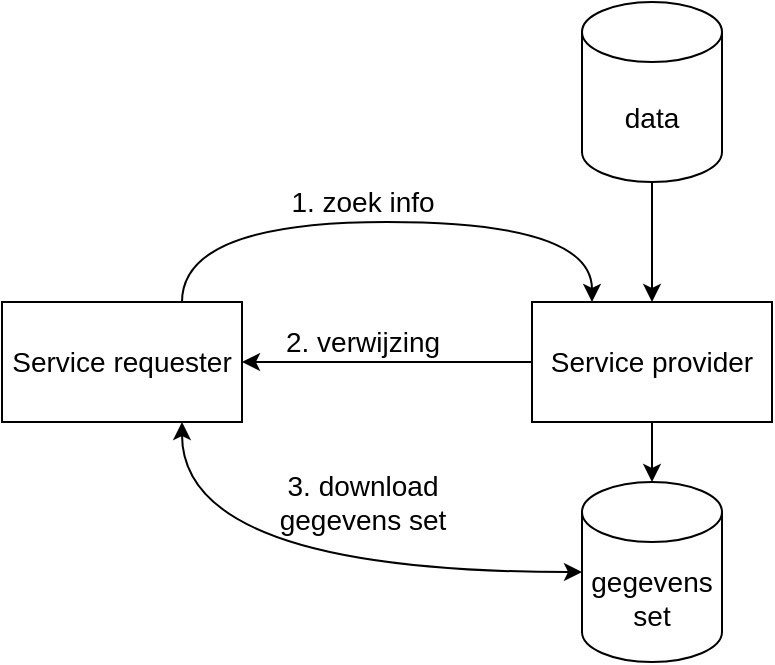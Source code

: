 <mxfile version="21.2.8" type="device" pages="6">
  <diagram name="download" id="Z-_dABJUL8NAkmqb-osV">
    <mxGraphModel dx="1137" dy="1013" grid="1" gridSize="10" guides="1" tooltips="1" connect="1" arrows="1" fold="1" page="1" pageScale="1" pageWidth="1169" pageHeight="827" math="0" shadow="0">
      <root>
        <mxCell id="0" />
        <mxCell id="1" parent="0" />
        <mxCell id="A4QsqPPnz6yDz73bz2pM-5" style="edgeStyle=orthogonalEdgeStyle;rounded=0;orthogonalLoop=1;jettySize=auto;html=1;fontSize=14;" edge="1" parent="1" source="A4QsqPPnz6yDz73bz2pM-1" target="A4QsqPPnz6yDz73bz2pM-2">
          <mxGeometry relative="1" as="geometry" />
        </mxCell>
        <mxCell id="A4QsqPPnz6yDz73bz2pM-1" value="data" style="shape=cylinder3;whiteSpace=wrap;html=1;boundedLbl=1;backgroundOutline=1;size=15;fontSize=14;" vertex="1" parent="1">
          <mxGeometry x="330" y="40" width="70" height="90" as="geometry" />
        </mxCell>
        <mxCell id="A4QsqPPnz6yDz73bz2pM-6" style="edgeStyle=orthogonalEdgeStyle;rounded=0;orthogonalLoop=1;jettySize=auto;html=1;entryX=0.5;entryY=0;entryDx=0;entryDy=0;entryPerimeter=0;fontSize=14;" edge="1" parent="1" source="A4QsqPPnz6yDz73bz2pM-2" target="A4QsqPPnz6yDz73bz2pM-3">
          <mxGeometry relative="1" as="geometry" />
        </mxCell>
        <mxCell id="A4QsqPPnz6yDz73bz2pM-9" style="edgeStyle=orthogonalEdgeStyle;rounded=0;orthogonalLoop=1;jettySize=auto;html=1;entryX=1;entryY=0.5;entryDx=0;entryDy=0;fontSize=14;" edge="1" parent="1" source="A4QsqPPnz6yDz73bz2pM-2" target="A4QsqPPnz6yDz73bz2pM-4">
          <mxGeometry relative="1" as="geometry" />
        </mxCell>
        <mxCell id="A4QsqPPnz6yDz73bz2pM-10" value="2. verwijzing" style="edgeLabel;html=1;align=center;verticalAlign=middle;resizable=0;points=[];fontSize=14;" vertex="1" connectable="0" parent="A4QsqPPnz6yDz73bz2pM-9">
          <mxGeometry x="-0.172" relative="1" as="geometry">
            <mxPoint x="-25" y="-10" as="offset" />
          </mxGeometry>
        </mxCell>
        <mxCell id="A4QsqPPnz6yDz73bz2pM-2" value="Service provider" style="rounded=0;whiteSpace=wrap;html=1;fontSize=14;" vertex="1" parent="1">
          <mxGeometry x="305" y="190" width="120" height="60" as="geometry" />
        </mxCell>
        <mxCell id="A4QsqPPnz6yDz73bz2pM-3" value="gegevens set" style="shape=cylinder3;whiteSpace=wrap;html=1;boundedLbl=1;backgroundOutline=1;size=15;fontSize=14;" vertex="1" parent="1">
          <mxGeometry x="330" y="280" width="70" height="90" as="geometry" />
        </mxCell>
        <mxCell id="A4QsqPPnz6yDz73bz2pM-7" style="edgeStyle=orthogonalEdgeStyle;rounded=0;orthogonalLoop=1;jettySize=auto;html=1;curved=1;entryX=0.25;entryY=0;entryDx=0;entryDy=0;exitX=0.75;exitY=0;exitDx=0;exitDy=0;fontSize=14;" edge="1" parent="1" source="A4QsqPPnz6yDz73bz2pM-4" target="A4QsqPPnz6yDz73bz2pM-2">
          <mxGeometry relative="1" as="geometry">
            <Array as="points">
              <mxPoint x="130" y="150" />
              <mxPoint x="335" y="150" />
            </Array>
          </mxGeometry>
        </mxCell>
        <mxCell id="A4QsqPPnz6yDz73bz2pM-8" value="1. zoek info" style="edgeLabel;html=1;align=center;verticalAlign=middle;resizable=0;points=[];fontSize=14;" vertex="1" connectable="0" parent="A4QsqPPnz6yDz73bz2pM-7">
          <mxGeometry x="0.06" y="-1" relative="1" as="geometry">
            <mxPoint x="-21" y="-11" as="offset" />
          </mxGeometry>
        </mxCell>
        <mxCell id="A4QsqPPnz6yDz73bz2pM-11" style="edgeStyle=orthogonalEdgeStyle;rounded=0;orthogonalLoop=1;jettySize=auto;html=1;entryX=0;entryY=0.5;entryDx=0;entryDy=0;entryPerimeter=0;curved=1;exitX=0.75;exitY=1;exitDx=0;exitDy=0;startArrow=classic;startFill=1;fontSize=14;" edge="1" parent="1" source="A4QsqPPnz6yDz73bz2pM-4" target="A4QsqPPnz6yDz73bz2pM-3">
          <mxGeometry relative="1" as="geometry" />
        </mxCell>
        <mxCell id="A4QsqPPnz6yDz73bz2pM-12" value="3. download &lt;br style=&quot;font-size: 14px;&quot;&gt;gegevens set" style="edgeLabel;html=1;align=center;verticalAlign=middle;resizable=0;points=[];fontSize=14;" vertex="1" connectable="0" parent="A4QsqPPnz6yDz73bz2pM-11">
          <mxGeometry x="0.082" y="23" relative="1" as="geometry">
            <mxPoint x="16" y="-12" as="offset" />
          </mxGeometry>
        </mxCell>
        <mxCell id="A4QsqPPnz6yDz73bz2pM-4" value="Service requester" style="rounded=0;whiteSpace=wrap;html=1;fontSize=14;" vertex="1" parent="1">
          <mxGeometry x="40" y="190" width="120" height="60" as="geometry" />
        </mxCell>
      </root>
    </mxGraphModel>
  </diagram>
  <diagram name="selectie" id="OVdP4wvmUusUWkIdBNBP">
    <mxGraphModel dx="1137" dy="1013" grid="1" gridSize="10" guides="1" tooltips="1" connect="1" arrows="1" fold="1" page="1" pageScale="1" pageWidth="1169" pageHeight="827" math="0" shadow="0">
      <root>
        <mxCell id="Gwn1xo545kDhVpDtuOZt-0" />
        <mxCell id="Gwn1xo545kDhVpDtuOZt-1" parent="Gwn1xo545kDhVpDtuOZt-0" />
        <mxCell id="Gwn1xo545kDhVpDtuOZt-2" style="edgeStyle=orthogonalEdgeStyle;rounded=0;orthogonalLoop=1;jettySize=auto;html=1;fontSize=14;" edge="1" parent="Gwn1xo545kDhVpDtuOZt-1" source="Gwn1xo545kDhVpDtuOZt-3" target="Gwn1xo545kDhVpDtuOZt-7">
          <mxGeometry relative="1" as="geometry" />
        </mxCell>
        <mxCell id="_XP2ei2H3r8h6kFyBQWI-0" style="edgeStyle=orthogonalEdgeStyle;rounded=0;orthogonalLoop=1;jettySize=auto;html=1;entryX=1;entryY=0.5;entryDx=0;entryDy=0;entryPerimeter=0;exitX=1;exitY=0.5;exitDx=0;exitDy=0;curved=1;fontSize=14;" edge="1" parent="Gwn1xo545kDhVpDtuOZt-1" source="Gwn1xo545kDhVpDtuOZt-7" target="Gwn1xo545kDhVpDtuOZt-8">
          <mxGeometry relative="1" as="geometry">
            <Array as="points">
              <mxPoint x="450" y="220" />
              <mxPoint x="450" y="325" />
            </Array>
          </mxGeometry>
        </mxCell>
        <mxCell id="_XP2ei2H3r8h6kFyBQWI-1" value="2. aanmaken &lt;br style=&quot;font-size: 14px;&quot;&gt;gegevens selectie" style="edgeLabel;html=1;align=left;verticalAlign=middle;resizable=0;points=[];fontSize=14;" vertex="1" connectable="0" parent="_XP2ei2H3r8h6kFyBQWI-0">
          <mxGeometry x="-0.123" y="2" relative="1" as="geometry">
            <mxPoint x="8" y="-54" as="offset" />
          </mxGeometry>
        </mxCell>
        <mxCell id="Gwn1xo545kDhVpDtuOZt-3" value="data" style="shape=cylinder3;whiteSpace=wrap;html=1;boundedLbl=1;backgroundOutline=1;size=15;fontSize=14;" vertex="1" parent="Gwn1xo545kDhVpDtuOZt-1">
          <mxGeometry x="330" y="40" width="70" height="90" as="geometry" />
        </mxCell>
        <mxCell id="Gwn1xo545kDhVpDtuOZt-5" style="edgeStyle=orthogonalEdgeStyle;rounded=0;orthogonalLoop=1;jettySize=auto;html=1;entryX=1;entryY=0.5;entryDx=0;entryDy=0;fontSize=14;" edge="1" parent="Gwn1xo545kDhVpDtuOZt-1" source="Gwn1xo545kDhVpDtuOZt-7" target="Gwn1xo545kDhVpDtuOZt-13">
          <mxGeometry relative="1" as="geometry" />
        </mxCell>
        <mxCell id="Gwn1xo545kDhVpDtuOZt-6" value="3. selectie gereed &lt;br style=&quot;font-size: 14px;&quot;&gt;melding" style="edgeLabel;html=1;align=left;verticalAlign=middle;resizable=0;points=[];fontSize=14;" vertex="1" connectable="0" parent="Gwn1xo545kDhVpDtuOZt-5">
          <mxGeometry x="-0.172" relative="1" as="geometry">
            <mxPoint x="-55" y="20" as="offset" />
          </mxGeometry>
        </mxCell>
        <mxCell id="Gwn1xo545kDhVpDtuOZt-7" value="Service provider" style="rounded=0;whiteSpace=wrap;html=1;fontSize=14;" vertex="1" parent="Gwn1xo545kDhVpDtuOZt-1">
          <mxGeometry x="305" y="190" width="120" height="60" as="geometry" />
        </mxCell>
        <mxCell id="Gwn1xo545kDhVpDtuOZt-8" value="gegevens set" style="shape=cylinder3;whiteSpace=wrap;html=1;boundedLbl=1;backgroundOutline=1;size=15;fontSize=14;" vertex="1" parent="Gwn1xo545kDhVpDtuOZt-1">
          <mxGeometry x="330" y="280" width="70" height="90" as="geometry" />
        </mxCell>
        <mxCell id="Gwn1xo545kDhVpDtuOZt-9" style="edgeStyle=orthogonalEdgeStyle;rounded=0;orthogonalLoop=1;jettySize=auto;html=1;curved=1;entryX=0.25;entryY=0;entryDx=0;entryDy=0;exitX=0.75;exitY=0;exitDx=0;exitDy=0;fontSize=14;" edge="1" parent="Gwn1xo545kDhVpDtuOZt-1" source="Gwn1xo545kDhVpDtuOZt-13" target="Gwn1xo545kDhVpDtuOZt-7">
          <mxGeometry relative="1" as="geometry">
            <Array as="points">
              <mxPoint x="130" y="150" />
              <mxPoint x="335" y="150" />
            </Array>
          </mxGeometry>
        </mxCell>
        <mxCell id="Gwn1xo545kDhVpDtuOZt-10" value="1. selectie vraag" style="edgeLabel;html=1;align=center;verticalAlign=middle;resizable=0;points=[];fontSize=14;" vertex="1" connectable="0" parent="Gwn1xo545kDhVpDtuOZt-9">
          <mxGeometry x="0.06" y="-1" relative="1" as="geometry">
            <mxPoint x="-21" y="-11" as="offset" />
          </mxGeometry>
        </mxCell>
        <mxCell id="Gwn1xo545kDhVpDtuOZt-11" style="edgeStyle=orthogonalEdgeStyle;rounded=0;orthogonalLoop=1;jettySize=auto;html=1;entryX=0;entryY=0.5;entryDx=0;entryDy=0;entryPerimeter=0;curved=1;exitX=0.75;exitY=1;exitDx=0;exitDy=0;startArrow=classic;startFill=1;fontSize=14;" edge="1" parent="Gwn1xo545kDhVpDtuOZt-1" source="Gwn1xo545kDhVpDtuOZt-13" target="Gwn1xo545kDhVpDtuOZt-8">
          <mxGeometry relative="1" as="geometry" />
        </mxCell>
        <mxCell id="Gwn1xo545kDhVpDtuOZt-12" value="4. download &lt;br style=&quot;font-size: 14px;&quot;&gt;gegevens set" style="edgeLabel;html=1;align=center;verticalAlign=middle;resizable=0;points=[];fontSize=14;" vertex="1" connectable="0" parent="Gwn1xo545kDhVpDtuOZt-11">
          <mxGeometry x="0.082" y="23" relative="1" as="geometry">
            <mxPoint x="16" y="-12" as="offset" />
          </mxGeometry>
        </mxCell>
        <mxCell id="Gwn1xo545kDhVpDtuOZt-13" value="Service requester" style="rounded=0;whiteSpace=wrap;html=1;fontSize=14;" vertex="1" parent="Gwn1xo545kDhVpDtuOZt-1">
          <mxGeometry x="40" y="190" width="120" height="60" as="geometry" />
        </mxCell>
      </root>
    </mxGraphModel>
  </diagram>
  <diagram name="verzending" id="nxhm6Fe6reJ3J-ONo4Vl">
    <mxGraphModel dx="1137" dy="1013" grid="1" gridSize="10" guides="1" tooltips="1" connect="1" arrows="1" fold="1" page="1" pageScale="1" pageWidth="1169" pageHeight="827" math="0" shadow="0">
      <root>
        <mxCell id="jgBlxXqFwvLyoj-wl62f-0" />
        <mxCell id="jgBlxXqFwvLyoj-wl62f-1" parent="jgBlxXqFwvLyoj-wl62f-0" />
        <mxCell id="jgBlxXqFwvLyoj-wl62f-2" style="edgeStyle=orthogonalEdgeStyle;rounded=0;orthogonalLoop=1;jettySize=auto;html=1;entryX=1;entryY=0.25;entryDx=0;entryDy=0;fontSize=14;" edge="1" parent="jgBlxXqFwvLyoj-wl62f-1" source="jgBlxXqFwvLyoj-wl62f-5" target="jgBlxXqFwvLyoj-wl62f-9">
          <mxGeometry relative="1" as="geometry" />
        </mxCell>
        <mxCell id="jgBlxXqFwvLyoj-wl62f-3" style="edgeStyle=orthogonalEdgeStyle;rounded=0;orthogonalLoop=1;jettySize=auto;html=1;entryX=1;entryY=0.5;entryDx=0;entryDy=0;entryPerimeter=0;exitX=1;exitY=0.75;exitDx=0;exitDy=0;curved=1;fontSize=14;" edge="1" parent="jgBlxXqFwvLyoj-wl62f-1" source="jgBlxXqFwvLyoj-wl62f-9" target="jgBlxXqFwvLyoj-wl62f-10">
          <mxGeometry relative="1" as="geometry">
            <Array as="points">
              <mxPoint x="450" y="235" />
              <mxPoint x="450" y="325" />
            </Array>
          </mxGeometry>
        </mxCell>
        <mxCell id="jgBlxXqFwvLyoj-wl62f-4" value="2. optioneel: aanmaken &lt;br style=&quot;font-size: 14px;&quot;&gt;gegevens selectie" style="edgeLabel;html=1;align=left;verticalAlign=middle;resizable=0;points=[];fontSize=14;" vertex="1" connectable="0" parent="jgBlxXqFwvLyoj-wl62f-3">
          <mxGeometry x="-0.123" y="2" relative="1" as="geometry">
            <mxPoint x="8" y="26" as="offset" />
          </mxGeometry>
        </mxCell>
        <mxCell id="jgBlxXqFwvLyoj-wl62f-5" value="data" style="shape=cylinder3;whiteSpace=wrap;html=1;boundedLbl=1;backgroundOutline=1;size=15;fontSize=14;" vertex="1" parent="jgBlxXqFwvLyoj-wl62f-1">
          <mxGeometry x="490" y="160" width="70" height="90" as="geometry" />
        </mxCell>
        <mxCell id="jgBlxXqFwvLyoj-wl62f-7" style="edgeStyle=orthogonalEdgeStyle;rounded=0;orthogonalLoop=1;jettySize=auto;html=1;entryX=1;entryY=0.5;entryDx=0;entryDy=0;fontSize=14;" edge="1" parent="jgBlxXqFwvLyoj-wl62f-1" source="jgBlxXqFwvLyoj-wl62f-9" target="jgBlxXqFwvLyoj-wl62f-15">
          <mxGeometry relative="1" as="geometry" />
        </mxCell>
        <mxCell id="jgBlxXqFwvLyoj-wl62f-8" value="3. ophaal verzoek" style="edgeLabel;html=1;align=left;verticalAlign=middle;resizable=0;points=[];fontSize=14;" vertex="1" connectable="0" parent="jgBlxXqFwvLyoj-wl62f-7">
          <mxGeometry x="-0.172" relative="1" as="geometry">
            <mxPoint x="-65" y="20" as="offset" />
          </mxGeometry>
        </mxCell>
        <mxCell id="VLTKy995vfWbQP6xAhIy-0" style="edgeStyle=orthogonalEdgeStyle;rounded=0;orthogonalLoop=1;jettySize=auto;html=1;entryX=0.5;entryY=0;entryDx=0;entryDy=0;entryPerimeter=0;fontSize=14;" edge="1" parent="jgBlxXqFwvLyoj-wl62f-1" source="jgBlxXqFwvLyoj-wl62f-9" target="jgBlxXqFwvLyoj-wl62f-10">
          <mxGeometry relative="1" as="geometry" />
        </mxCell>
        <mxCell id="jgBlxXqFwvLyoj-wl62f-9" value="Service provider" style="rounded=0;whiteSpace=wrap;html=1;fontSize=14;" vertex="1" parent="jgBlxXqFwvLyoj-wl62f-1">
          <mxGeometry x="305" y="190" width="120" height="60" as="geometry" />
        </mxCell>
        <mxCell id="jgBlxXqFwvLyoj-wl62f-10" value="gegevens set" style="shape=cylinder3;whiteSpace=wrap;html=1;boundedLbl=1;backgroundOutline=1;size=15;fontSize=14;" vertex="1" parent="jgBlxXqFwvLyoj-wl62f-1">
          <mxGeometry x="330" y="280" width="70" height="90" as="geometry" />
        </mxCell>
        <mxCell id="jgBlxXqFwvLyoj-wl62f-11" style="rounded=0;orthogonalLoop=1;jettySize=auto;html=1;entryX=0.5;entryY=0;entryDx=0;entryDy=0;fontSize=14;" edge="1" parent="jgBlxXqFwvLyoj-wl62f-1" target="jgBlxXqFwvLyoj-wl62f-9">
          <mxGeometry relative="1" as="geometry">
            <mxPoint x="365" y="110" as="sourcePoint" />
          </mxGeometry>
        </mxCell>
        <mxCell id="jgBlxXqFwvLyoj-wl62f-12" value="1. trigger (bijv. mutatie)" style="edgeLabel;html=1;align=center;verticalAlign=middle;resizable=0;points=[];fontSize=14;" vertex="1" connectable="0" parent="jgBlxXqFwvLyoj-wl62f-11">
          <mxGeometry x="0.06" y="-1" relative="1" as="geometry">
            <mxPoint x="1" y="-44" as="offset" />
          </mxGeometry>
        </mxCell>
        <mxCell id="jgBlxXqFwvLyoj-wl62f-13" style="edgeStyle=orthogonalEdgeStyle;rounded=0;orthogonalLoop=1;jettySize=auto;html=1;entryX=0;entryY=0.5;entryDx=0;entryDy=0;entryPerimeter=0;curved=1;exitX=0.75;exitY=1;exitDx=0;exitDy=0;startArrow=classic;startFill=1;fontSize=14;" edge="1" parent="jgBlxXqFwvLyoj-wl62f-1" source="jgBlxXqFwvLyoj-wl62f-15" target="jgBlxXqFwvLyoj-wl62f-10">
          <mxGeometry relative="1" as="geometry" />
        </mxCell>
        <mxCell id="jgBlxXqFwvLyoj-wl62f-14" value="4. download &lt;br style=&quot;font-size: 14px;&quot;&gt;gegevens set" style="edgeLabel;html=1;align=center;verticalAlign=middle;resizable=0;points=[];fontSize=14;" vertex="1" connectable="0" parent="jgBlxXqFwvLyoj-wl62f-13">
          <mxGeometry x="0.082" y="23" relative="1" as="geometry">
            <mxPoint x="16" y="-12" as="offset" />
          </mxGeometry>
        </mxCell>
        <mxCell id="jgBlxXqFwvLyoj-wl62f-15" value="Service requester" style="rounded=0;whiteSpace=wrap;html=1;fontSize=14;" vertex="1" parent="jgBlxXqFwvLyoj-wl62f-1">
          <mxGeometry x="40" y="190" width="120" height="60" as="geometry" />
        </mxCell>
      </root>
    </mxGraphModel>
  </diagram>
  <diagram name="push" id="U2jDyVEFtA_FceZTZawY">
    <mxGraphModel dx="1137" dy="1013" grid="1" gridSize="10" guides="1" tooltips="1" connect="1" arrows="1" fold="1" page="1" pageScale="1" pageWidth="1169" pageHeight="827" math="0" shadow="0">
      <root>
        <mxCell id="l-pGDfQfC8d4BdhOn_7g-0" />
        <mxCell id="l-pGDfQfC8d4BdhOn_7g-1" parent="l-pGDfQfC8d4BdhOn_7g-0" />
        <mxCell id="l-pGDfQfC8d4BdhOn_7g-6" style="edgeStyle=orthogonalEdgeStyle;rounded=0;orthogonalLoop=1;jettySize=auto;html=1;entryX=1;entryY=0.25;entryDx=0;entryDy=0;fontSize=14;startArrow=classic;startFill=1;endArrow=none;endFill=0;exitX=0;exitY=0.25;exitDx=0;exitDy=0;" edge="1" parent="l-pGDfQfC8d4BdhOn_7g-1">
          <mxGeometry relative="1" as="geometry">
            <mxPoint x="305" y="204.5" as="sourcePoint" />
            <mxPoint x="160" y="204.5" as="targetPoint" />
          </mxGeometry>
        </mxCell>
        <mxCell id="l-pGDfQfC8d4BdhOn_7g-7" value="1. upload verzoek" style="edgeLabel;html=1;align=left;verticalAlign=middle;resizable=0;points=[];fontSize=14;" vertex="1" connectable="0" parent="l-pGDfQfC8d4BdhOn_7g-6">
          <mxGeometry x="-0.172" relative="1" as="geometry">
            <mxPoint x="-75" y="-14" as="offset" />
          </mxGeometry>
        </mxCell>
        <mxCell id="l-pGDfQfC8d4BdhOn_7g-8" style="edgeStyle=orthogonalEdgeStyle;rounded=0;orthogonalLoop=1;jettySize=auto;html=1;entryX=0.5;entryY=0;entryDx=0;entryDy=0;entryPerimeter=0;fontSize=14;startArrow=classic;startFill=1;" edge="1" parent="l-pGDfQfC8d4BdhOn_7g-1" source="l-pGDfQfC8d4BdhOn_7g-9" target="l-pGDfQfC8d4BdhOn_7g-10">
          <mxGeometry relative="1" as="geometry" />
        </mxCell>
        <mxCell id="XCGsl7krII9zLm7Z0KTb-1" style="edgeStyle=orthogonalEdgeStyle;rounded=0;orthogonalLoop=1;jettySize=auto;html=1;entryX=1;entryY=0.75;entryDx=0;entryDy=0;exitX=0;exitY=0.75;exitDx=0;exitDy=0;" edge="1" parent="l-pGDfQfC8d4BdhOn_7g-1" source="l-pGDfQfC8d4BdhOn_7g-9" target="l-pGDfQfC8d4BdhOn_7g-15">
          <mxGeometry relative="1" as="geometry" />
        </mxCell>
        <mxCell id="XCGsl7krII9zLm7Z0KTb-2" value="2. upload response" style="edgeLabel;html=1;align=left;verticalAlign=middle;resizable=0;points=[];fontSize=14;" vertex="1" connectable="0" parent="XCGsl7krII9zLm7Z0KTb-1">
          <mxGeometry x="-0.269" y="1" relative="1" as="geometry">
            <mxPoint x="-82" y="14" as="offset" />
          </mxGeometry>
        </mxCell>
        <mxCell id="l-pGDfQfC8d4BdhOn_7g-9" value="Service provider" style="rounded=0;whiteSpace=wrap;html=1;fontSize=14;" vertex="1" parent="l-pGDfQfC8d4BdhOn_7g-1">
          <mxGeometry x="305" y="190" width="120" height="60" as="geometry" />
        </mxCell>
        <mxCell id="l-pGDfQfC8d4BdhOn_7g-10" value="gegevens set" style="shape=cylinder3;whiteSpace=wrap;html=1;boundedLbl=1;backgroundOutline=1;size=15;fontSize=14;" vertex="1" parent="l-pGDfQfC8d4BdhOn_7g-1">
          <mxGeometry x="330" y="280" width="70" height="90" as="geometry" />
        </mxCell>
        <mxCell id="l-pGDfQfC8d4BdhOn_7g-13" style="edgeStyle=orthogonalEdgeStyle;rounded=0;orthogonalLoop=1;jettySize=auto;html=1;entryX=0;entryY=0.5;entryDx=0;entryDy=0;entryPerimeter=0;curved=1;exitX=0.75;exitY=1;exitDx=0;exitDy=0;startArrow=none;startFill=0;fontSize=14;" edge="1" parent="l-pGDfQfC8d4BdhOn_7g-1" source="l-pGDfQfC8d4BdhOn_7g-15" target="l-pGDfQfC8d4BdhOn_7g-10">
          <mxGeometry relative="1" as="geometry" />
        </mxCell>
        <mxCell id="l-pGDfQfC8d4BdhOn_7g-14" value="3. upload&lt;br style=&quot;font-size: 14px;&quot;&gt;gegevens set" style="edgeLabel;html=1;align=left;verticalAlign=middle;resizable=0;points=[];fontSize=14;" vertex="1" connectable="0" parent="l-pGDfQfC8d4BdhOn_7g-13">
          <mxGeometry x="0.082" y="23" relative="1" as="geometry">
            <mxPoint x="-34" y="48" as="offset" />
          </mxGeometry>
        </mxCell>
        <mxCell id="l-pGDfQfC8d4BdhOn_7g-15" value="Service requester" style="rounded=0;whiteSpace=wrap;html=1;fontSize=14;" vertex="1" parent="l-pGDfQfC8d4BdhOn_7g-1">
          <mxGeometry x="40" y="190" width="120" height="60" as="geometry" />
        </mxCell>
      </root>
    </mxGraphModel>
  </diagram>
  <diagram name="upload" id="g4tp1zzCjbiYsRb6_PHb">
    <mxGraphModel dx="1137" dy="1013" grid="1" gridSize="10" guides="1" tooltips="1" connect="1" arrows="1" fold="1" page="1" pageScale="1" pageWidth="1169" pageHeight="827" math="0" shadow="0">
      <root>
        <mxCell id="RqpPK9vga3Em2CIkrsJv-0" />
        <mxCell id="RqpPK9vga3Em2CIkrsJv-1" parent="RqpPK9vga3Em2CIkrsJv-0" />
        <mxCell id="RqpPK9vga3Em2CIkrsJv-5" value="data" style="shape=cylinder3;whiteSpace=wrap;html=1;boundedLbl=1;backgroundOutline=1;size=15;fontSize=14;" vertex="1" parent="RqpPK9vga3Em2CIkrsJv-1">
          <mxGeometry x="20" y="220" width="70" height="90" as="geometry" />
        </mxCell>
        <mxCell id="RqpPK9vga3Em2CIkrsJv-8" style="edgeStyle=orthogonalEdgeStyle;rounded=0;orthogonalLoop=1;jettySize=auto;html=1;entryX=0.5;entryY=0;entryDx=0;entryDy=0;entryPerimeter=0;startArrow=classic;startFill=1;fontSize=14;" edge="1" parent="RqpPK9vga3Em2CIkrsJv-1" source="RqpPK9vga3Em2CIkrsJv-9" target="RqpPK9vga3Em2CIkrsJv-10">
          <mxGeometry relative="1" as="geometry" />
        </mxCell>
        <mxCell id="WQtkhl9JG8UinoQdnNnD-0" style="edgeStyle=orthogonalEdgeStyle;rounded=0;orthogonalLoop=1;jettySize=auto;html=1;entryX=0.5;entryY=0;entryDx=0;entryDy=0;fontSize=14;" edge="1" parent="RqpPK9vga3Em2CIkrsJv-1" target="RqpPK9vga3Em2CIkrsJv-15">
          <mxGeometry relative="1" as="geometry">
            <mxPoint x="160" y="60" as="sourcePoint" />
          </mxGeometry>
        </mxCell>
        <mxCell id="WQtkhl9JG8UinoQdnNnD-1" value="&lt;font style=&quot;font-size: 14px;&quot;&gt;1. trigger (upload aangifte)&lt;/font&gt;" style="edgeLabel;html=1;align=left;verticalAlign=middle;resizable=0;points=[];fontSize=14;" vertex="1" connectable="0" parent="WQtkhl9JG8UinoQdnNnD-0">
          <mxGeometry x="-0.774" relative="1" as="geometry">
            <mxPoint x="-60" y="-9" as="offset" />
          </mxGeometry>
        </mxCell>
        <mxCell id="RqpPK9vga3Em2CIkrsJv-9" value="Service provider&lt;br&gt;bijv. Digipoort" style="rounded=0;whiteSpace=wrap;html=1;fontSize=14;" vertex="1" parent="RqpPK9vga3Em2CIkrsJv-1">
          <mxGeometry x="365" y="140" width="120" height="60" as="geometry" />
        </mxCell>
        <mxCell id="RqpPK9vga3Em2CIkrsJv-10" value="gegevens set" style="shape=cylinder3;whiteSpace=wrap;html=1;boundedLbl=1;backgroundOutline=1;size=15;fontSize=14;" vertex="1" parent="RqpPK9vga3Em2CIkrsJv-1">
          <mxGeometry x="390" y="230" width="70" height="90" as="geometry" />
        </mxCell>
        <mxCell id="RqpPK9vga3Em2CIkrsJv-13" style="edgeStyle=orthogonalEdgeStyle;rounded=0;orthogonalLoop=1;jettySize=auto;html=1;entryX=0;entryY=0.5;entryDx=0;entryDy=0;entryPerimeter=0;curved=1;exitX=0.75;exitY=1;exitDx=0;exitDy=0;startArrow=classic;startFill=1;fontSize=14;" edge="1" parent="RqpPK9vga3Em2CIkrsJv-1" source="RqpPK9vga3Em2CIkrsJv-15" target="RqpPK9vga3Em2CIkrsJv-10">
          <mxGeometry relative="1" as="geometry" />
        </mxCell>
        <mxCell id="RqpPK9vga3Em2CIkrsJv-14" value="4. upload&lt;br style=&quot;font-size: 14px;&quot;&gt;gegevens set" style="edgeLabel;html=1;align=left;verticalAlign=middle;resizable=0;points=[];fontSize=14;" vertex="1" connectable="0" parent="RqpPK9vga3Em2CIkrsJv-13">
          <mxGeometry x="0.082" y="23" relative="1" as="geometry">
            <mxPoint x="26" y="58" as="offset" />
          </mxGeometry>
        </mxCell>
        <mxCell id="LAqHIGLMHKrJaKG1Ykft-2" style="edgeStyle=orthogonalEdgeStyle;rounded=0;orthogonalLoop=1;jettySize=auto;html=1;entryX=0;entryY=0.25;entryDx=0;entryDy=0;exitX=1;exitY=0.25;exitDx=0;exitDy=0;fontSize=14;" edge="1" parent="RqpPK9vga3Em2CIkrsJv-1" source="RqpPK9vga3Em2CIkrsJv-15" target="RqpPK9vga3Em2CIkrsJv-9">
          <mxGeometry relative="1" as="geometry" />
        </mxCell>
        <mxCell id="LAqHIGLMHKrJaKG1Ykft-3" value="3. POST gegevens &lt;br style=&quot;font-size: 14px;&quot;&gt;set metadata&amp;nbsp;" style="edgeLabel;html=1;align=left;verticalAlign=middle;resizable=0;points=[];fontSize=14;" vertex="1" connectable="0" parent="LAqHIGLMHKrJaKG1Ykft-2">
          <mxGeometry x="0.112" y="3" relative="1" as="geometry">
            <mxPoint x="-71" y="-22" as="offset" />
          </mxGeometry>
        </mxCell>
        <mxCell id="Ay6JCnRmYRjJxbUvO7Lz-0" style="edgeStyle=orthogonalEdgeStyle;rounded=0;orthogonalLoop=1;jettySize=auto;html=1;exitX=1;exitY=0.75;exitDx=0;exitDy=0;entryX=0;entryY=0.75;entryDx=0;entryDy=0;fontSize=14;" edge="1" parent="RqpPK9vga3Em2CIkrsJv-1" source="RqpPK9vga3Em2CIkrsJv-15" target="RqpPK9vga3Em2CIkrsJv-9">
          <mxGeometry relative="1" as="geometry" />
        </mxCell>
        <mxCell id="Ay6JCnRmYRjJxbUvO7Lz-1" value="5. GET status of&lt;br&gt;upload" style="edgeLabel;html=1;align=left;verticalAlign=middle;resizable=0;points=[];fontSize=14;" vertex="1" connectable="0" parent="Ay6JCnRmYRjJxbUvO7Lz-0">
          <mxGeometry x="-0.106" relative="1" as="geometry">
            <mxPoint x="-55" y="25" as="offset" />
          </mxGeometry>
        </mxCell>
        <mxCell id="RqpPK9vga3Em2CIkrsJv-15" value="Service requester" style="rounded=0;whiteSpace=wrap;html=1;fontSize=14;" vertex="1" parent="RqpPK9vga3Em2CIkrsJv-1">
          <mxGeometry x="100" y="140" width="120" height="60" as="geometry" />
        </mxCell>
        <mxCell id="LAqHIGLMHKrJaKG1Ykft-0" style="edgeStyle=orthogonalEdgeStyle;rounded=0;orthogonalLoop=1;jettySize=auto;html=1;entryX=0.25;entryY=1;entryDx=0;entryDy=0;exitX=1;exitY=0.5;exitDx=0;exitDy=0;curved=1;fontSize=14;exitPerimeter=0;" edge="1" parent="RqpPK9vga3Em2CIkrsJv-1" source="RqpPK9vga3Em2CIkrsJv-5" target="RqpPK9vga3Em2CIkrsJv-15">
          <mxGeometry relative="1" as="geometry">
            <mxPoint x="425" y="185" as="sourcePoint" />
            <mxPoint x="400" y="275" as="targetPoint" />
          </mxGeometry>
        </mxCell>
        <mxCell id="LAqHIGLMHKrJaKG1Ykft-1" value="2. optioneel: aanmaken &lt;br style=&quot;font-size: 14px;&quot;&gt;gegevens selectie" style="edgeLabel;html=1;align=left;verticalAlign=middle;resizable=0;points=[];fontSize=14;" vertex="1" connectable="0" parent="LAqHIGLMHKrJaKG1Ykft-0">
          <mxGeometry x="-0.123" y="2" relative="1" as="geometry">
            <mxPoint x="-28" y="51" as="offset" />
          </mxGeometry>
        </mxCell>
      </root>
    </mxGraphModel>
  </diagram>
  <diagram name="multidistributie" id="g50YHLyfJmsM9thvXoqC">
    <mxGraphModel dx="1137" dy="1013" grid="1" gridSize="10" guides="1" tooltips="1" connect="1" arrows="1" fold="1" page="1" pageScale="1" pageWidth="1169" pageHeight="827" math="0" shadow="0">
      <root>
        <mxCell id="iV6L5dyiuVZ1JpcWlUGc-0" />
        <mxCell id="iV6L5dyiuVZ1JpcWlUGc-1" parent="iV6L5dyiuVZ1JpcWlUGc-0" />
        <mxCell id="iV6L5dyiuVZ1JpcWlUGc-2" style="edgeStyle=orthogonalEdgeStyle;rounded=0;orthogonalLoop=1;jettySize=auto;html=1;entryX=1;entryY=0.25;entryDx=0;entryDy=0;fontSize=14;" edge="1" parent="iV6L5dyiuVZ1JpcWlUGc-1" source="iV6L5dyiuVZ1JpcWlUGc-5" target="iV6L5dyiuVZ1JpcWlUGc-9">
          <mxGeometry relative="1" as="geometry" />
        </mxCell>
        <mxCell id="iV6L5dyiuVZ1JpcWlUGc-3" style="edgeStyle=orthogonalEdgeStyle;rounded=0;orthogonalLoop=1;jettySize=auto;html=1;entryX=1;entryY=0.5;entryDx=0;entryDy=0;entryPerimeter=0;exitX=1;exitY=0.75;exitDx=0;exitDy=0;curved=1;fontSize=14;" edge="1" parent="iV6L5dyiuVZ1JpcWlUGc-1" source="iV6L5dyiuVZ1JpcWlUGc-9" target="iV6L5dyiuVZ1JpcWlUGc-10">
          <mxGeometry relative="1" as="geometry">
            <Array as="points">
              <mxPoint x="450" y="196.14" />
              <mxPoint x="450" y="286.14" />
            </Array>
          </mxGeometry>
        </mxCell>
        <mxCell id="iV6L5dyiuVZ1JpcWlUGc-4" value="2. optioneel: aanmaken &lt;br style=&quot;font-size: 14px;&quot;&gt;gegevens selectie" style="edgeLabel;html=1;align=left;verticalAlign=middle;resizable=0;points=[];fontSize=14;" vertex="1" connectable="0" parent="iV6L5dyiuVZ1JpcWlUGc-3">
          <mxGeometry x="-0.123" y="2" relative="1" as="geometry">
            <mxPoint x="8" y="26" as="offset" />
          </mxGeometry>
        </mxCell>
        <mxCell id="iV6L5dyiuVZ1JpcWlUGc-5" value="data" style="shape=cylinder3;whiteSpace=wrap;html=1;boundedLbl=1;backgroundOutline=1;size=15;fontSize=14;" vertex="1" parent="iV6L5dyiuVZ1JpcWlUGc-1">
          <mxGeometry x="490" y="121.14" width="70" height="90" as="geometry" />
        </mxCell>
        <mxCell id="iV6L5dyiuVZ1JpcWlUGc-6" style="edgeStyle=orthogonalEdgeStyle;rounded=0;orthogonalLoop=1;jettySize=auto;html=1;entryX=1;entryY=0.25;entryDx=0;entryDy=0;fontSize=14;" edge="1" parent="iV6L5dyiuVZ1JpcWlUGc-1" source="iV6L5dyiuVZ1JpcWlUGc-9" target="QgNkwgWoESpJQHKz034p-1">
          <mxGeometry relative="1" as="geometry" />
        </mxCell>
        <mxCell id="iV6L5dyiuVZ1JpcWlUGc-7" value="3. distributie &lt;br&gt;melding" style="edgeLabel;html=1;align=left;verticalAlign=middle;resizable=0;points=[];fontSize=14;" vertex="1" connectable="0" parent="iV6L5dyiuVZ1JpcWlUGc-6">
          <mxGeometry x="-0.172" relative="1" as="geometry">
            <mxPoint x="-63" y="25" as="offset" />
          </mxGeometry>
        </mxCell>
        <mxCell id="iV6L5dyiuVZ1JpcWlUGc-8" style="edgeStyle=orthogonalEdgeStyle;rounded=0;orthogonalLoop=1;jettySize=auto;html=1;entryX=0.5;entryY=0;entryDx=0;entryDy=0;entryPerimeter=0;fontSize=14;" edge="1" parent="iV6L5dyiuVZ1JpcWlUGc-1" source="iV6L5dyiuVZ1JpcWlUGc-9" target="iV6L5dyiuVZ1JpcWlUGc-10">
          <mxGeometry relative="1" as="geometry" />
        </mxCell>
        <mxCell id="QgNkwgWoESpJQHKz034p-2" style="edgeStyle=orthogonalEdgeStyle;rounded=0;orthogonalLoop=1;jettySize=auto;html=1;fontSize=14;" edge="1" parent="iV6L5dyiuVZ1JpcWlUGc-1" source="iV6L5dyiuVZ1JpcWlUGc-9">
          <mxGeometry relative="1" as="geometry">
            <mxPoint x="164" y="150.14" as="targetPoint" />
            <Array as="points">
              <mxPoint x="250" y="181.14" />
              <mxPoint x="250" y="150.14" />
            </Array>
          </mxGeometry>
        </mxCell>
        <mxCell id="iV6L5dyiuVZ1JpcWlUGc-9" value="Service provider" style="rounded=0;whiteSpace=wrap;html=1;fontSize=14;" vertex="1" parent="iV6L5dyiuVZ1JpcWlUGc-1">
          <mxGeometry x="305" y="151.14" width="120" height="60" as="geometry" />
        </mxCell>
        <mxCell id="iV6L5dyiuVZ1JpcWlUGc-10" value="gegevens set" style="shape=cylinder3;whiteSpace=wrap;html=1;boundedLbl=1;backgroundOutline=1;size=15;fontSize=14;" vertex="1" parent="iV6L5dyiuVZ1JpcWlUGc-1">
          <mxGeometry x="330" y="241.14" width="70" height="90" as="geometry" />
        </mxCell>
        <mxCell id="iV6L5dyiuVZ1JpcWlUGc-11" style="rounded=0;orthogonalLoop=1;jettySize=auto;html=1;entryX=0.5;entryY=0;entryDx=0;entryDy=0;fontSize=14;" edge="1" parent="iV6L5dyiuVZ1JpcWlUGc-1" target="iV6L5dyiuVZ1JpcWlUGc-9">
          <mxGeometry relative="1" as="geometry">
            <mxPoint x="365" y="71.14" as="sourcePoint" />
          </mxGeometry>
        </mxCell>
        <mxCell id="iV6L5dyiuVZ1JpcWlUGc-12" value="1. trigger (bijv. tijd)" style="edgeLabel;html=1;align=center;verticalAlign=middle;resizable=0;points=[];fontSize=14;" vertex="1" connectable="0" parent="iV6L5dyiuVZ1JpcWlUGc-11">
          <mxGeometry x="0.06" y="-1" relative="1" as="geometry">
            <mxPoint x="1" y="-44" as="offset" />
          </mxGeometry>
        </mxCell>
        <mxCell id="iV6L5dyiuVZ1JpcWlUGc-13" style="edgeStyle=orthogonalEdgeStyle;rounded=0;orthogonalLoop=1;jettySize=auto;html=1;entryX=0;entryY=0.5;entryDx=0;entryDy=0;entryPerimeter=0;curved=1;exitX=0.5;exitY=1;exitDx=0;exitDy=0;startArrow=classic;startFill=1;fontSize=14;" edge="1" parent="iV6L5dyiuVZ1JpcWlUGc-1" source="QgNkwgWoESpJQHKz034p-1" target="iV6L5dyiuVZ1JpcWlUGc-10">
          <mxGeometry relative="1" as="geometry" />
        </mxCell>
        <mxCell id="iV6L5dyiuVZ1JpcWlUGc-14" value="4. download &lt;br style=&quot;font-size: 14px;&quot;&gt;gegevens set" style="edgeLabel;html=1;align=center;verticalAlign=middle;resizable=0;points=[];fontSize=14;" vertex="1" connectable="0" parent="iV6L5dyiuVZ1JpcWlUGc-13">
          <mxGeometry x="0.082" y="23" relative="1" as="geometry">
            <mxPoint x="24" y="-12" as="offset" />
          </mxGeometry>
        </mxCell>
        <mxCell id="iV6L5dyiuVZ1JpcWlUGc-15" value="Service requester" style="rounded=0;whiteSpace=wrap;html=1;fontSize=14;" vertex="1" parent="iV6L5dyiuVZ1JpcWlUGc-1">
          <mxGeometry x="40" y="146.14" width="120" height="60" as="geometry" />
        </mxCell>
        <mxCell id="QgNkwgWoESpJQHKz034p-0" value="Service requester" style="rounded=0;whiteSpace=wrap;html=1;fontSize=14;" vertex="1" parent="iV6L5dyiuVZ1JpcWlUGc-1">
          <mxGeometry x="50" y="156.14" width="120" height="60" as="geometry" />
        </mxCell>
        <mxCell id="QgNkwgWoESpJQHKz034p-1" value="Service requester" style="rounded=0;whiteSpace=wrap;html=1;fontSize=14;" vertex="1" parent="iV6L5dyiuVZ1JpcWlUGc-1">
          <mxGeometry x="60" y="166.14" width="120" height="60" as="geometry" />
        </mxCell>
        <mxCell id="QgNkwgWoESpJQHKz034p-4" style="edgeStyle=orthogonalEdgeStyle;rounded=0;orthogonalLoop=1;jettySize=auto;html=1;fontSize=14;" edge="1" parent="iV6L5dyiuVZ1JpcWlUGc-1" source="iV6L5dyiuVZ1JpcWlUGc-9">
          <mxGeometry relative="1" as="geometry">
            <mxPoint x="174" y="161.14" as="targetPoint" />
            <mxPoint x="305" y="181.14" as="sourcePoint" />
          </mxGeometry>
        </mxCell>
      </root>
    </mxGraphModel>
  </diagram>
</mxfile>
